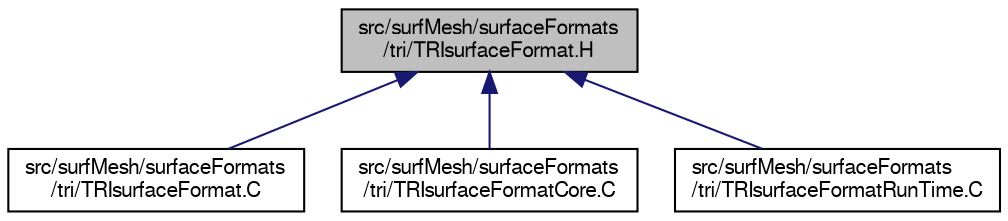 digraph "src/surfMesh/surfaceFormats/tri/TRIsurfaceFormat.H"
{
  bgcolor="transparent";
  edge [fontname="FreeSans",fontsize="10",labelfontname="FreeSans",labelfontsize="10"];
  node [fontname="FreeSans",fontsize="10",shape=record];
  Node183 [label="src/surfMesh/surfaceFormats\l/tri/TRIsurfaceFormat.H",height=0.2,width=0.4,color="black", fillcolor="grey75", style="filled", fontcolor="black"];
  Node183 -> Node184 [dir="back",color="midnightblue",fontsize="10",style="solid",fontname="FreeSans"];
  Node184 [label="src/surfMesh/surfaceFormats\l/tri/TRIsurfaceFormat.C",height=0.2,width=0.4,color="black",URL="$a15218.html"];
  Node183 -> Node185 [dir="back",color="midnightblue",fontsize="10",style="solid",fontname="FreeSans"];
  Node185 [label="src/surfMesh/surfaceFormats\l/tri/TRIsurfaceFormatCore.C",height=0.2,width=0.4,color="black",URL="$a15224.html"];
  Node183 -> Node186 [dir="back",color="midnightblue",fontsize="10",style="solid",fontname="FreeSans"];
  Node186 [label="src/surfMesh/surfaceFormats\l/tri/TRIsurfaceFormatRunTime.C",height=0.2,width=0.4,color="black",URL="$a15230.html"];
}
